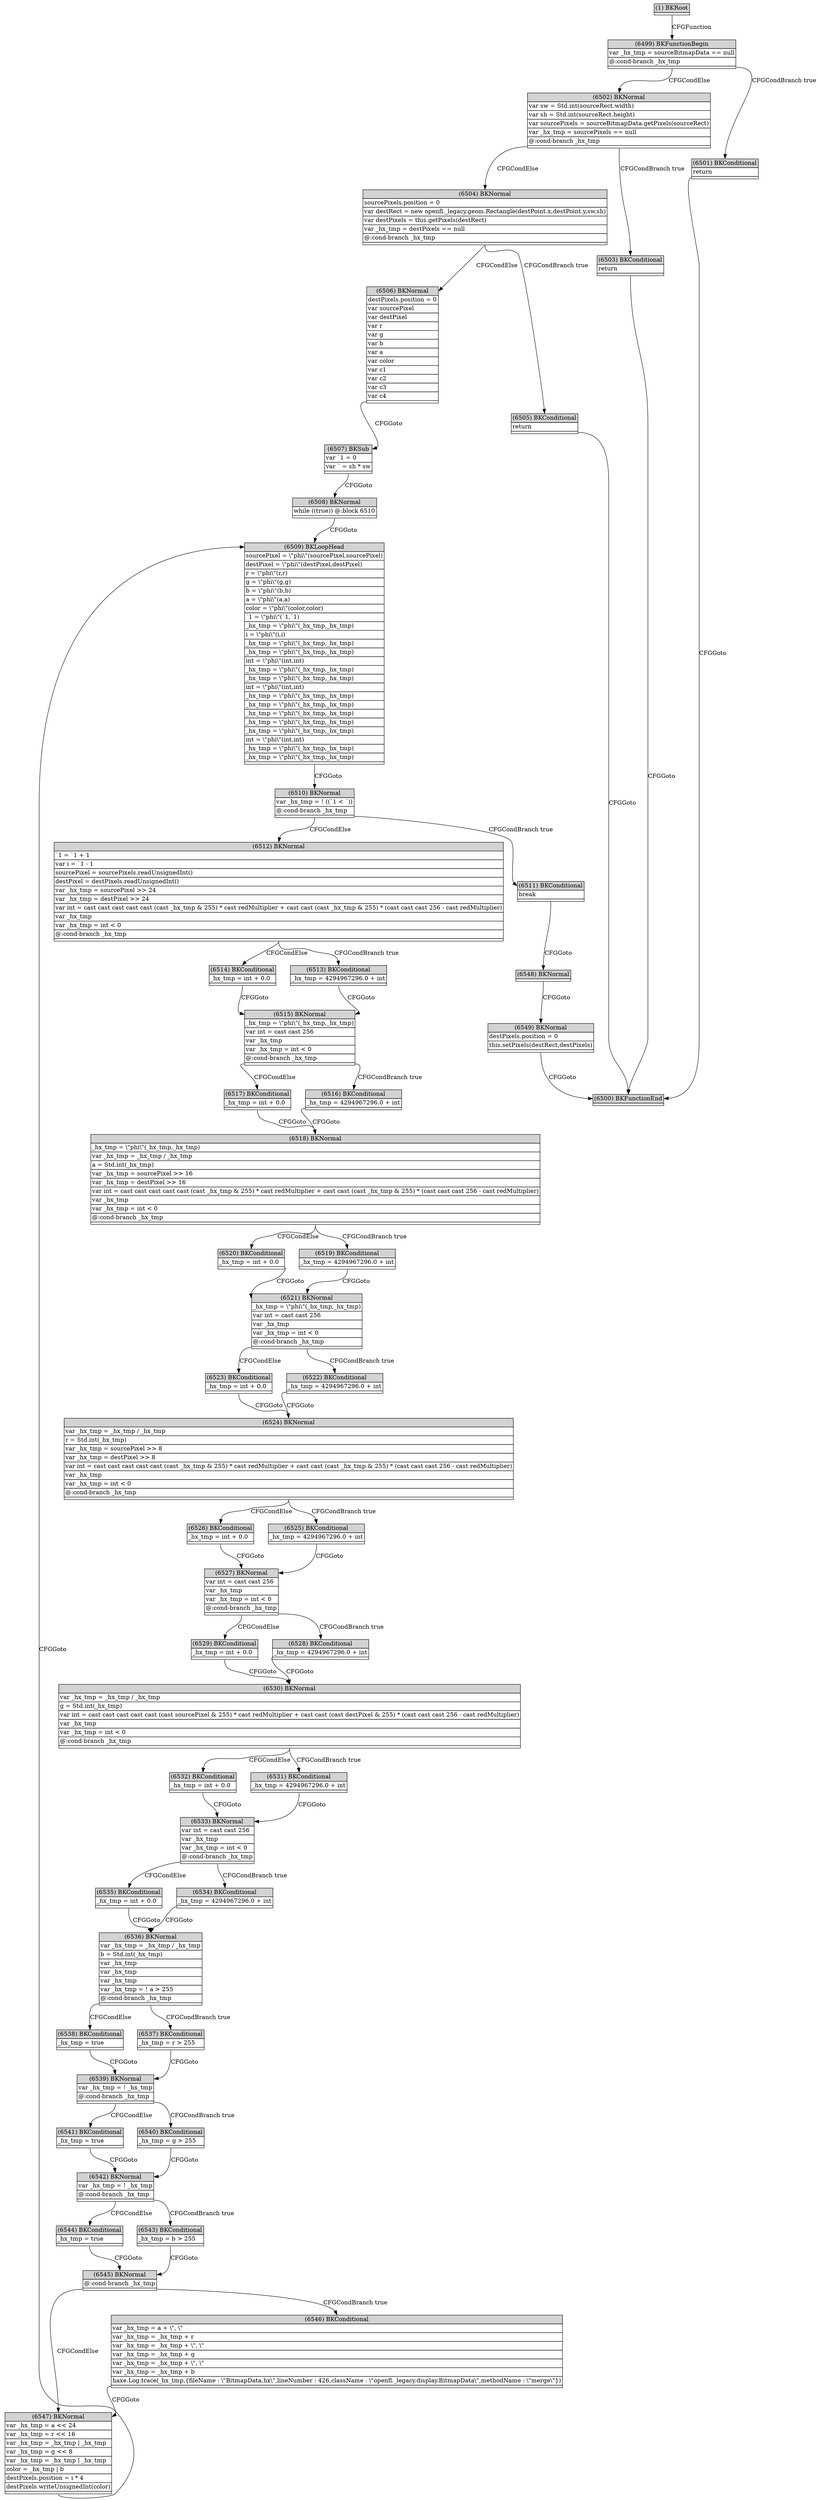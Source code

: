 digraph graphname {
	node [shape=plaintext];
n6549[label=<<table BORDER="0" CELLBORDER="1" CELLSPACING="0">
	<tr><td port="in" bgcolor="lightgray">(6549) BKNormal</td></tr>
	<tr><td port="e0" align="left">destPixels.position = 0</td></tr>
	<tr><td port="e1" align="left">this.setPixels(destRect,destPixels)</td></tr>
	<tr><td port="out"></td></tr>
</table>>];
n6548[label=<<table BORDER="0" CELLBORDER="1" CELLSPACING="0">
	<tr><td port="in" bgcolor="lightgray">(6548) BKNormal</td></tr>
	<tr><td port="out"></td></tr>
</table>>];
n6547[label=<<table BORDER="0" CELLBORDER="1" CELLSPACING="0">
	<tr><td port="in" bgcolor="lightgray">(6547) BKNormal</td></tr>
	<tr><td port="e0" align="left">var _hx_tmp = a &lt;&lt; 24</td></tr>
	<tr><td port="e1" align="left">var _hx_tmp = r &lt;&lt; 16</td></tr>
	<tr><td port="e2" align="left">var _hx_tmp = _hx_tmp | _hx_tmp</td></tr>
	<tr><td port="e3" align="left">var _hx_tmp = g &lt;&lt; 8</td></tr>
	<tr><td port="e4" align="left">var _hx_tmp = _hx_tmp | _hx_tmp</td></tr>
	<tr><td port="e5" align="left">color = _hx_tmp | b</td></tr>
	<tr><td port="e6" align="left">destPixels.position = i * 4</td></tr>
	<tr><td port="e7" align="left">destPixels.writeUnsignedInt(color)</td></tr>
	<tr><td port="out"></td></tr>
</table>>];
n6546[label=<<table BORDER="0" CELLBORDER="1" CELLSPACING="0">
	<tr><td port="in" bgcolor="lightgray">(6546) BKConditional</td></tr>
	<tr><td port="e0" align="left">var _hx_tmp = a + \", \"</td></tr>
	<tr><td port="e1" align="left">var _hx_tmp = _hx_tmp + r</td></tr>
	<tr><td port="e2" align="left">var _hx_tmp = _hx_tmp + \", \"</td></tr>
	<tr><td port="e3" align="left">var _hx_tmp = _hx_tmp + g</td></tr>
	<tr><td port="e4" align="left">var _hx_tmp = _hx_tmp + \", \"</td></tr>
	<tr><td port="e5" align="left">var _hx_tmp = _hx_tmp + b</td></tr>
	<tr><td port="e6" align="left">haxe.Log.trace(_hx_tmp,{fileName : \"BitmapData.hx\",lineNumber : 426,className : \"openfl._legacy.display.BitmapData\",methodName : \"merge\"})</td></tr>
	<tr><td port="out"></td></tr>
</table>>];
n6545[label=<<table BORDER="0" CELLBORDER="1" CELLSPACING="0">
	<tr><td port="in" bgcolor="lightgray">(6545) BKNormal</td></tr>
	<tr><td port="e0" align="left">@:cond-branch _hx_tmp</td></tr>
	<tr><td port="out"></td></tr>
</table>>];
n6544[label=<<table BORDER="0" CELLBORDER="1" CELLSPACING="0">
	<tr><td port="in" bgcolor="lightgray">(6544) BKConditional</td></tr>
	<tr><td port="e0" align="left">_hx_tmp = true</td></tr>
	<tr><td port="out"></td></tr>
</table>>];
n6543[label=<<table BORDER="0" CELLBORDER="1" CELLSPACING="0">
	<tr><td port="in" bgcolor="lightgray">(6543) BKConditional</td></tr>
	<tr><td port="e0" align="left">_hx_tmp = b &gt; 255</td></tr>
	<tr><td port="out"></td></tr>
</table>>];
n6542[label=<<table BORDER="0" CELLBORDER="1" CELLSPACING="0">
	<tr><td port="in" bgcolor="lightgray">(6542) BKNormal</td></tr>
	<tr><td port="e0" align="left">var _hx_tmp = ! _hx_tmp</td></tr>
	<tr><td port="e1" align="left">@:cond-branch _hx_tmp</td></tr>
	<tr><td port="out"></td></tr>
</table>>];
n6541[label=<<table BORDER="0" CELLBORDER="1" CELLSPACING="0">
	<tr><td port="in" bgcolor="lightgray">(6541) BKConditional</td></tr>
	<tr><td port="e0" align="left">_hx_tmp = true</td></tr>
	<tr><td port="out"></td></tr>
</table>>];
n6540[label=<<table BORDER="0" CELLBORDER="1" CELLSPACING="0">
	<tr><td port="in" bgcolor="lightgray">(6540) BKConditional</td></tr>
	<tr><td port="e0" align="left">_hx_tmp = g &gt; 255</td></tr>
	<tr><td port="out"></td></tr>
</table>>];
n6539[label=<<table BORDER="0" CELLBORDER="1" CELLSPACING="0">
	<tr><td port="in" bgcolor="lightgray">(6539) BKNormal</td></tr>
	<tr><td port="e0" align="left">var _hx_tmp = ! _hx_tmp</td></tr>
	<tr><td port="e1" align="left">@:cond-branch _hx_tmp</td></tr>
	<tr><td port="out"></td></tr>
</table>>];
n6538[label=<<table BORDER="0" CELLBORDER="1" CELLSPACING="0">
	<tr><td port="in" bgcolor="lightgray">(6538) BKConditional</td></tr>
	<tr><td port="e0" align="left">_hx_tmp = true</td></tr>
	<tr><td port="out"></td></tr>
</table>>];
n6537[label=<<table BORDER="0" CELLBORDER="1" CELLSPACING="0">
	<tr><td port="in" bgcolor="lightgray">(6537) BKConditional</td></tr>
	<tr><td port="e0" align="left">_hx_tmp = r &gt; 255</td></tr>
	<tr><td port="out"></td></tr>
</table>>];
n6536[label=<<table BORDER="0" CELLBORDER="1" CELLSPACING="0">
	<tr><td port="in" bgcolor="lightgray">(6536) BKNormal</td></tr>
	<tr><td port="e0" align="left">var _hx_tmp = _hx_tmp / _hx_tmp</td></tr>
	<tr><td port="e1" align="left">b = Std.int(_hx_tmp)</td></tr>
	<tr><td port="e2" align="left">var _hx_tmp</td></tr>
	<tr><td port="e3" align="left">var _hx_tmp</td></tr>
	<tr><td port="e4" align="left">var _hx_tmp</td></tr>
	<tr><td port="e5" align="left">var _hx_tmp = ! a &gt; 255</td></tr>
	<tr><td port="e6" align="left">@:cond-branch _hx_tmp</td></tr>
	<tr><td port="out"></td></tr>
</table>>];
n6535[label=<<table BORDER="0" CELLBORDER="1" CELLSPACING="0">
	<tr><td port="in" bgcolor="lightgray">(6535) BKConditional</td></tr>
	<tr><td port="e0" align="left">_hx_tmp = int + 0.0</td></tr>
	<tr><td port="out"></td></tr>
</table>>];
n6534[label=<<table BORDER="0" CELLBORDER="1" CELLSPACING="0">
	<tr><td port="in" bgcolor="lightgray">(6534) BKConditional</td></tr>
	<tr><td port="e0" align="left">_hx_tmp = 4294967296.0 + int</td></tr>
	<tr><td port="out"></td></tr>
</table>>];
n6533[label=<<table BORDER="0" CELLBORDER="1" CELLSPACING="0">
	<tr><td port="in" bgcolor="lightgray">(6533) BKNormal</td></tr>
	<tr><td port="e0" align="left">var int = cast cast 256</td></tr>
	<tr><td port="e1" align="left">var _hx_tmp</td></tr>
	<tr><td port="e2" align="left">var _hx_tmp = int &lt; 0</td></tr>
	<tr><td port="e3" align="left">@:cond-branch _hx_tmp</td></tr>
	<tr><td port="out"></td></tr>
</table>>];
n6532[label=<<table BORDER="0" CELLBORDER="1" CELLSPACING="0">
	<tr><td port="in" bgcolor="lightgray">(6532) BKConditional</td></tr>
	<tr><td port="e0" align="left">_hx_tmp = int + 0.0</td></tr>
	<tr><td port="out"></td></tr>
</table>>];
n6531[label=<<table BORDER="0" CELLBORDER="1" CELLSPACING="0">
	<tr><td port="in" bgcolor="lightgray">(6531) BKConditional</td></tr>
	<tr><td port="e0" align="left">_hx_tmp = 4294967296.0 + int</td></tr>
	<tr><td port="out"></td></tr>
</table>>];
n6530[label=<<table BORDER="0" CELLBORDER="1" CELLSPACING="0">
	<tr><td port="in" bgcolor="lightgray">(6530) BKNormal</td></tr>
	<tr><td port="e0" align="left">var _hx_tmp = _hx_tmp / _hx_tmp</td></tr>
	<tr><td port="e1" align="left">g = Std.int(_hx_tmp)</td></tr>
	<tr><td port="e2" align="left">var int = cast cast cast cast cast (cast sourcePixel &amp; 255) * cast redMultiplier + cast cast (cast destPixel &amp; 255) * (cast cast cast 256 - cast redMultiplier)</td></tr>
	<tr><td port="e3" align="left">var _hx_tmp</td></tr>
	<tr><td port="e4" align="left">var _hx_tmp = int &lt; 0</td></tr>
	<tr><td port="e5" align="left">@:cond-branch _hx_tmp</td></tr>
	<tr><td port="out"></td></tr>
</table>>];
n6529[label=<<table BORDER="0" CELLBORDER="1" CELLSPACING="0">
	<tr><td port="in" bgcolor="lightgray">(6529) BKConditional</td></tr>
	<tr><td port="e0" align="left">_hx_tmp = int + 0.0</td></tr>
	<tr><td port="out"></td></tr>
</table>>];
n6528[label=<<table BORDER="0" CELLBORDER="1" CELLSPACING="0">
	<tr><td port="in" bgcolor="lightgray">(6528) BKConditional</td></tr>
	<tr><td port="e0" align="left">_hx_tmp = 4294967296.0 + int</td></tr>
	<tr><td port="out"></td></tr>
</table>>];
n6527[label=<<table BORDER="0" CELLBORDER="1" CELLSPACING="0">
	<tr><td port="in" bgcolor="lightgray">(6527) BKNormal</td></tr>
	<tr><td port="e0" align="left">var int = cast cast 256</td></tr>
	<tr><td port="e1" align="left">var _hx_tmp</td></tr>
	<tr><td port="e2" align="left">var _hx_tmp = int &lt; 0</td></tr>
	<tr><td port="e3" align="left">@:cond-branch _hx_tmp</td></tr>
	<tr><td port="out"></td></tr>
</table>>];
n6526[label=<<table BORDER="0" CELLBORDER="1" CELLSPACING="0">
	<tr><td port="in" bgcolor="lightgray">(6526) BKConditional</td></tr>
	<tr><td port="e0" align="left">_hx_tmp = int + 0.0</td></tr>
	<tr><td port="out"></td></tr>
</table>>];
n6525[label=<<table BORDER="0" CELLBORDER="1" CELLSPACING="0">
	<tr><td port="in" bgcolor="lightgray">(6525) BKConditional</td></tr>
	<tr><td port="e0" align="left">_hx_tmp = 4294967296.0 + int</td></tr>
	<tr><td port="out"></td></tr>
</table>>];
n6524[label=<<table BORDER="0" CELLBORDER="1" CELLSPACING="0">
	<tr><td port="in" bgcolor="lightgray">(6524) BKNormal</td></tr>
	<tr><td port="e0" align="left">var _hx_tmp = _hx_tmp / _hx_tmp</td></tr>
	<tr><td port="e1" align="left">r = Std.int(_hx_tmp)</td></tr>
	<tr><td port="e2" align="left">var _hx_tmp = sourcePixel &gt;&gt; 8</td></tr>
	<tr><td port="e3" align="left">var _hx_tmp = destPixel &gt;&gt; 8</td></tr>
	<tr><td port="e4" align="left">var int = cast cast cast cast cast (cast _hx_tmp &amp; 255) * cast redMultiplier + cast cast (cast _hx_tmp &amp; 255) * (cast cast cast 256 - cast redMultiplier)</td></tr>
	<tr><td port="e5" align="left">var _hx_tmp</td></tr>
	<tr><td port="e6" align="left">var _hx_tmp = int &lt; 0</td></tr>
	<tr><td port="e7" align="left">@:cond-branch _hx_tmp</td></tr>
	<tr><td port="out"></td></tr>
</table>>];
n6523[label=<<table BORDER="0" CELLBORDER="1" CELLSPACING="0">
	<tr><td port="in" bgcolor="lightgray">(6523) BKConditional</td></tr>
	<tr><td port="e0" align="left">_hx_tmp = int + 0.0</td></tr>
	<tr><td port="out"></td></tr>
</table>>];
n6522[label=<<table BORDER="0" CELLBORDER="1" CELLSPACING="0">
	<tr><td port="in" bgcolor="lightgray">(6522) BKConditional</td></tr>
	<tr><td port="e0" align="left">_hx_tmp = 4294967296.0 + int</td></tr>
	<tr><td port="out"></td></tr>
</table>>];
n6521[label=<<table BORDER="0" CELLBORDER="1" CELLSPACING="0">
	<tr><td port="in" bgcolor="lightgray">(6521) BKNormal</td></tr>
	<tr><td port="ep0" align="left">_hx_tmp = \"phi\"(_hx_tmp,_hx_tmp)</td></tr>
	<tr><td port="e0" align="left">var int = cast cast 256</td></tr>
	<tr><td port="e1" align="left">var _hx_tmp</td></tr>
	<tr><td port="e2" align="left">var _hx_tmp = int &lt; 0</td></tr>
	<tr><td port="e3" align="left">@:cond-branch _hx_tmp</td></tr>
	<tr><td port="out"></td></tr>
</table>>];
n6520[label=<<table BORDER="0" CELLBORDER="1" CELLSPACING="0">
	<tr><td port="in" bgcolor="lightgray">(6520) BKConditional</td></tr>
	<tr><td port="e0" align="left">_hx_tmp = int + 0.0</td></tr>
	<tr><td port="out"></td></tr>
</table>>];
n6519[label=<<table BORDER="0" CELLBORDER="1" CELLSPACING="0">
	<tr><td port="in" bgcolor="lightgray">(6519) BKConditional</td></tr>
	<tr><td port="e0" align="left">_hx_tmp = 4294967296.0 + int</td></tr>
	<tr><td port="out"></td></tr>
</table>>];
n6518[label=<<table BORDER="0" CELLBORDER="1" CELLSPACING="0">
	<tr><td port="in" bgcolor="lightgray">(6518) BKNormal</td></tr>
	<tr><td port="ep0" align="left">_hx_tmp = \"phi\"(_hx_tmp,_hx_tmp)</td></tr>
	<tr><td port="e0" align="left">var _hx_tmp = _hx_tmp / _hx_tmp</td></tr>
	<tr><td port="e1" align="left">a = Std.int(_hx_tmp)</td></tr>
	<tr><td port="e2" align="left">var _hx_tmp = sourcePixel &gt;&gt; 16</td></tr>
	<tr><td port="e3" align="left">var _hx_tmp = destPixel &gt;&gt; 16</td></tr>
	<tr><td port="e4" align="left">var int = cast cast cast cast cast (cast _hx_tmp &amp; 255) * cast redMultiplier + cast cast (cast _hx_tmp &amp; 255) * (cast cast cast 256 - cast redMultiplier)</td></tr>
	<tr><td port="e5" align="left">var _hx_tmp</td></tr>
	<tr><td port="e6" align="left">var _hx_tmp = int &lt; 0</td></tr>
	<tr><td port="e7" align="left">@:cond-branch _hx_tmp</td></tr>
	<tr><td port="out"></td></tr>
</table>>];
n6517[label=<<table BORDER="0" CELLBORDER="1" CELLSPACING="0">
	<tr><td port="in" bgcolor="lightgray">(6517) BKConditional</td></tr>
	<tr><td port="e0" align="left">_hx_tmp = int + 0.0</td></tr>
	<tr><td port="out"></td></tr>
</table>>];
n6516[label=<<table BORDER="0" CELLBORDER="1" CELLSPACING="0">
	<tr><td port="in" bgcolor="lightgray">(6516) BKConditional</td></tr>
	<tr><td port="e0" align="left">_hx_tmp = 4294967296.0 + int</td></tr>
	<tr><td port="out"></td></tr>
</table>>];
n6515[label=<<table BORDER="0" CELLBORDER="1" CELLSPACING="0">
	<tr><td port="in" bgcolor="lightgray">(6515) BKNormal</td></tr>
	<tr><td port="ep0" align="left">_hx_tmp = \"phi\"(_hx_tmp,_hx_tmp)</td></tr>
	<tr><td port="e0" align="left">var int = cast cast 256</td></tr>
	<tr><td port="e1" align="left">var _hx_tmp</td></tr>
	<tr><td port="e2" align="left">var _hx_tmp = int &lt; 0</td></tr>
	<tr><td port="e3" align="left">@:cond-branch _hx_tmp</td></tr>
	<tr><td port="out"></td></tr>
</table>>];
n6514[label=<<table BORDER="0" CELLBORDER="1" CELLSPACING="0">
	<tr><td port="in" bgcolor="lightgray">(6514) BKConditional</td></tr>
	<tr><td port="e0" align="left">_hx_tmp = int + 0.0</td></tr>
	<tr><td port="out"></td></tr>
</table>>];
n6513[label=<<table BORDER="0" CELLBORDER="1" CELLSPACING="0">
	<tr><td port="in" bgcolor="lightgray">(6513) BKConditional</td></tr>
	<tr><td port="e0" align="left">_hx_tmp = 4294967296.0 + int</td></tr>
	<tr><td port="out"></td></tr>
</table>>];
n6512[label=<<table BORDER="0" CELLBORDER="1" CELLSPACING="0">
	<tr><td port="in" bgcolor="lightgray">(6512) BKNormal</td></tr>
	<tr><td port="e0" align="left">`1 = `1 + 1</td></tr>
	<tr><td port="e1" align="left">var i = `1 - 1</td></tr>
	<tr><td port="e2" align="left">sourcePixel = sourcePixels.readUnsignedInt()</td></tr>
	<tr><td port="e3" align="left">destPixel = destPixels.readUnsignedInt()</td></tr>
	<tr><td port="e4" align="left">var _hx_tmp = sourcePixel &gt;&gt; 24</td></tr>
	<tr><td port="e5" align="left">var _hx_tmp = destPixel &gt;&gt; 24</td></tr>
	<tr><td port="e6" align="left">var int = cast cast cast cast cast (cast _hx_tmp &amp; 255) * cast redMultiplier + cast cast (cast _hx_tmp &amp; 255) * (cast cast cast 256 - cast redMultiplier)</td></tr>
	<tr><td port="e7" align="left">var _hx_tmp</td></tr>
	<tr><td port="e8" align="left">var _hx_tmp = int &lt; 0</td></tr>
	<tr><td port="e9" align="left">@:cond-branch _hx_tmp</td></tr>
	<tr><td port="out"></td></tr>
</table>>];
n6511[label=<<table BORDER="0" CELLBORDER="1" CELLSPACING="0">
	<tr><td port="in" bgcolor="lightgray">(6511) BKConditional</td></tr>
	<tr><td port="e0" align="left">break</td></tr>
	<tr><td port="out"></td></tr>
</table>>];
n6510[label=<<table BORDER="0" CELLBORDER="1" CELLSPACING="0">
	<tr><td port="in" bgcolor="lightgray">(6510) BKNormal</td></tr>
	<tr><td port="e0" align="left">var _hx_tmp = ! ((`1 &lt; `))</td></tr>
	<tr><td port="e1" align="left">@:cond-branch _hx_tmp</td></tr>
	<tr><td port="out"></td></tr>
</table>>];
n6509[label=<<table BORDER="0" CELLBORDER="1" CELLSPACING="0">
	<tr><td port="in" bgcolor="lightgray">(6509) BKLoopHead</td></tr>
	<tr><td port="ep0" align="left">sourcePixel = \"phi\"(sourcePixel,sourcePixel)</td></tr>
	<tr><td port="ep1" align="left">destPixel = \"phi\"(destPixel,destPixel)</td></tr>
	<tr><td port="ep2" align="left">r = \"phi\"(r,r)</td></tr>
	<tr><td port="ep3" align="left">g = \"phi\"(g,g)</td></tr>
	<tr><td port="ep4" align="left">b = \"phi\"(b,b)</td></tr>
	<tr><td port="ep5" align="left">a = \"phi\"(a,a)</td></tr>
	<tr><td port="ep6" align="left">color = \"phi\"(color,color)</td></tr>
	<tr><td port="ep7" align="left">`1 = \"phi\"(`1,`1)</td></tr>
	<tr><td port="ep8" align="left">_hx_tmp = \"phi\"(_hx_tmp,_hx_tmp)</td></tr>
	<tr><td port="ep9" align="left">i = \"phi\"(i,i)</td></tr>
	<tr><td port="ep10" align="left">_hx_tmp = \"phi\"(_hx_tmp,_hx_tmp)</td></tr>
	<tr><td port="ep11" align="left">_hx_tmp = \"phi\"(_hx_tmp,_hx_tmp)</td></tr>
	<tr><td port="ep12" align="left">int = \"phi\"(int,int)</td></tr>
	<tr><td port="ep13" align="left">_hx_tmp = \"phi\"(_hx_tmp,_hx_tmp)</td></tr>
	<tr><td port="ep14" align="left">_hx_tmp = \"phi\"(_hx_tmp,_hx_tmp)</td></tr>
	<tr><td port="ep15" align="left">int = \"phi\"(int,int)</td></tr>
	<tr><td port="ep16" align="left">_hx_tmp = \"phi\"(_hx_tmp,_hx_tmp)</td></tr>
	<tr><td port="ep17" align="left">_hx_tmp = \"phi\"(_hx_tmp,_hx_tmp)</td></tr>
	<tr><td port="ep18" align="left">_hx_tmp = \"phi\"(_hx_tmp,_hx_tmp)</td></tr>
	<tr><td port="ep19" align="left">_hx_tmp = \"phi\"(_hx_tmp,_hx_tmp)</td></tr>
	<tr><td port="ep20" align="left">_hx_tmp = \"phi\"(_hx_tmp,_hx_tmp)</td></tr>
	<tr><td port="ep21" align="left">int = \"phi\"(int,int)</td></tr>
	<tr><td port="ep22" align="left">_hx_tmp = \"phi\"(_hx_tmp,_hx_tmp)</td></tr>
	<tr><td port="ep23" align="left">_hx_tmp = \"phi\"(_hx_tmp,_hx_tmp)</td></tr>
	<tr><td port="out"></td></tr>
</table>>];
n6508[label=<<table BORDER="0" CELLBORDER="1" CELLSPACING="0">
	<tr><td port="in" bgcolor="lightgray">(6508) BKNormal</td></tr>
	<tr><td port="e0" align="left">while ((true)) @:block 6510</td></tr>
	<tr><td port="out"></td></tr>
</table>>];
n6507[label=<<table BORDER="0" CELLBORDER="1" CELLSPACING="0">
	<tr><td port="in" bgcolor="lightgray">(6507) BKSub</td></tr>
	<tr><td port="e0" align="left">var `1 = 0</td></tr>
	<tr><td port="e1" align="left">var ` = sh * sw</td></tr>
	<tr><td port="out"></td></tr>
</table>>];
n6506[label=<<table BORDER="0" CELLBORDER="1" CELLSPACING="0">
	<tr><td port="in" bgcolor="lightgray">(6506) BKNormal</td></tr>
	<tr><td port="e0" align="left">destPixels.position = 0</td></tr>
	<tr><td port="e1" align="left">var sourcePixel</td></tr>
	<tr><td port="e2" align="left">var destPixel</td></tr>
	<tr><td port="e3" align="left">var r</td></tr>
	<tr><td port="e4" align="left">var g</td></tr>
	<tr><td port="e5" align="left">var b</td></tr>
	<tr><td port="e6" align="left">var a</td></tr>
	<tr><td port="e7" align="left">var color</td></tr>
	<tr><td port="e8" align="left">var c1</td></tr>
	<tr><td port="e9" align="left">var c2</td></tr>
	<tr><td port="e10" align="left">var c3</td></tr>
	<tr><td port="e11" align="left">var c4</td></tr>
	<tr><td port="out"></td></tr>
</table>>];
n6505[label=<<table BORDER="0" CELLBORDER="1" CELLSPACING="0">
	<tr><td port="in" bgcolor="lightgray">(6505) BKConditional</td></tr>
	<tr><td port="e0" align="left">return</td></tr>
	<tr><td port="out"></td></tr>
</table>>];
n6504[label=<<table BORDER="0" CELLBORDER="1" CELLSPACING="0">
	<tr><td port="in" bgcolor="lightgray">(6504) BKNormal</td></tr>
	<tr><td port="e0" align="left">sourcePixels.position = 0</td></tr>
	<tr><td port="e1" align="left">var destRect = new openfl._legacy.geom.Rectangle(destPoint.x,destPoint.y,sw,sh)</td></tr>
	<tr><td port="e2" align="left">var destPixels = this.getPixels(destRect)</td></tr>
	<tr><td port="e3" align="left">var _hx_tmp = destPixels == null</td></tr>
	<tr><td port="e4" align="left">@:cond-branch _hx_tmp</td></tr>
	<tr><td port="out"></td></tr>
</table>>];
n6503[label=<<table BORDER="0" CELLBORDER="1" CELLSPACING="0">
	<tr><td port="in" bgcolor="lightgray">(6503) BKConditional</td></tr>
	<tr><td port="e0" align="left">return</td></tr>
	<tr><td port="out"></td></tr>
</table>>];
n6502[label=<<table BORDER="0" CELLBORDER="1" CELLSPACING="0">
	<tr><td port="in" bgcolor="lightgray">(6502) BKNormal</td></tr>
	<tr><td port="e0" align="left">var sw = Std.int(sourceRect.width)</td></tr>
	<tr><td port="e1" align="left">var sh = Std.int(sourceRect.height)</td></tr>
	<tr><td port="e2" align="left">var sourcePixels = sourceBitmapData.getPixels(sourceRect)</td></tr>
	<tr><td port="e3" align="left">var _hx_tmp = sourcePixels == null</td></tr>
	<tr><td port="e4" align="left">@:cond-branch _hx_tmp</td></tr>
	<tr><td port="out"></td></tr>
</table>>];
n6501[label=<<table BORDER="0" CELLBORDER="1" CELLSPACING="0">
	<tr><td port="in" bgcolor="lightgray">(6501) BKConditional</td></tr>
	<tr><td port="e0" align="left">return</td></tr>
	<tr><td port="out"></td></tr>
</table>>];
n6500[label=<<table BORDER="0" CELLBORDER="1" CELLSPACING="0">
	<tr><td port="in" bgcolor="lightgray">(6500) BKFunctionEnd</td></tr>
	<tr><td port="out"></td></tr>
</table>>];
n6499[label=<<table BORDER="0" CELLBORDER="1" CELLSPACING="0">
	<tr><td port="in" bgcolor="lightgray">(6499) BKFunctionBegin</td></tr>
	<tr><td port="e0" align="left">var _hx_tmp = sourceBitmapData == null</td></tr>
	<tr><td port="e1" align="left">@:cond-branch _hx_tmp</td></tr>
	<tr><td port="out"></td></tr>
</table>>];
n1[label=<<table BORDER="0" CELLBORDER="1" CELLSPACING="0">
	<tr><td port="in" bgcolor="lightgray">(1) BKRoot</td></tr>
	<tr><td port="out"></td></tr>
</table>>];
n1:out -> n6499:in[label="CFGFunction"];
n6499:out -> n6502:in[label="CFGCondElse"];
n6499:out -> n6501:in[label="CFGCondBranch true"];
n6501:out -> n6500:in[label="CFGGoto"];
n6502:out -> n6504:in[label="CFGCondElse"];
n6502:out -> n6503:in[label="CFGCondBranch true"];
n6503:out -> n6500:in[label="CFGGoto"];
n6504:out -> n6506:in[label="CFGCondElse"];
n6504:out -> n6505:in[label="CFGCondBranch true"];
n6505:out -> n6500:in[label="CFGGoto"];
n6506:out -> n6507:in[label="CFGGoto"];
n6507:out -> n6508:in[label="CFGGoto"];
n6508:out -> n6509:in[label="CFGGoto"];
n6509:out -> n6510:in[label="CFGGoto"];
n6510:out -> n6512:in[label="CFGCondElse"];
n6510:out -> n6511:in[label="CFGCondBranch true"];
n6511:out -> n6548:in[label="CFGGoto"];
n6548:out -> n6549:in[label="CFGGoto"];
n6549:out -> n6500:in[label="CFGGoto"];
n6512:out -> n6514:in[label="CFGCondElse"];
n6512:out -> n6513:in[label="CFGCondBranch true"];
n6513:out -> n6515:in[label="CFGGoto"];
n6515:out -> n6517:in[label="CFGCondElse"];
n6515:out -> n6516:in[label="CFGCondBranch true"];
n6516:out -> n6518:in[label="CFGGoto"];
n6518:out -> n6520:in[label="CFGCondElse"];
n6518:out -> n6519:in[label="CFGCondBranch true"];
n6519:out -> n6521:in[label="CFGGoto"];
n6521:out -> n6523:in[label="CFGCondElse"];
n6521:out -> n6522:in[label="CFGCondBranch true"];
n6522:out -> n6524:in[label="CFGGoto"];
n6524:out -> n6526:in[label="CFGCondElse"];
n6524:out -> n6525:in[label="CFGCondBranch true"];
n6525:out -> n6527:in[label="CFGGoto"];
n6527:out -> n6529:in[label="CFGCondElse"];
n6527:out -> n6528:in[label="CFGCondBranch true"];
n6528:out -> n6530:in[label="CFGGoto"];
n6530:out -> n6532:in[label="CFGCondElse"];
n6530:out -> n6531:in[label="CFGCondBranch true"];
n6531:out -> n6533:in[label="CFGGoto"];
n6533:out -> n6535:in[label="CFGCondElse"];
n6533:out -> n6534:in[label="CFGCondBranch true"];
n6534:out -> n6536:in[label="CFGGoto"];
n6536:out -> n6538:in[label="CFGCondElse"];
n6536:out -> n6537:in[label="CFGCondBranch true"];
n6537:out -> n6539:in[label="CFGGoto"];
n6539:out -> n6541:in[label="CFGCondElse"];
n6539:out -> n6540:in[label="CFGCondBranch true"];
n6540:out -> n6542:in[label="CFGGoto"];
n6542:out -> n6544:in[label="CFGCondElse"];
n6542:out -> n6543:in[label="CFGCondBranch true"];
n6543:out -> n6545:in[label="CFGGoto"];
n6545:out -> n6547:in[label="CFGCondElse"];
n6545:out -> n6546:in[label="CFGCondBranch true"];
n6546:out -> n6547:in[label="CFGGoto"];
n6547:out -> n6509:in[label="CFGGoto"];
n6544:out -> n6545:in[label="CFGGoto"];
n6541:out -> n6542:in[label="CFGGoto"];
n6538:out -> n6539:in[label="CFGGoto"];
n6535:out -> n6536:in[label="CFGGoto"];
n6532:out -> n6533:in[label="CFGGoto"];
n6529:out -> n6530:in[label="CFGGoto"];
n6526:out -> n6527:in[label="CFGGoto"];
n6523:out -> n6524:in[label="CFGGoto"];
n6520:out -> n6521:in[label="CFGGoto"];
n6517:out -> n6518:in[label="CFGGoto"];
n6514:out -> n6515:in[label="CFGGoto"];
}
